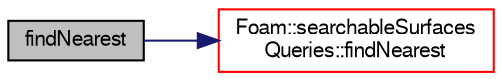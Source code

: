 digraph "findNearest"
{
  bgcolor="transparent";
  edge [fontname="FreeSans",fontsize="10",labelfontname="FreeSans",labelfontsize="10"];
  node [fontname="FreeSans",fontsize="10",shape=record];
  rankdir="LR";
  Node631 [label="findNearest",height=0.2,width=0.4,color="black", fillcolor="grey75", style="filled", fontcolor="black"];
  Node631 -> Node632 [color="midnightblue",fontsize="10",style="solid",fontname="FreeSans"];
  Node632 [label="Foam::searchableSurfaces\lQueries::findNearest",height=0.2,width=0.4,color="red",URL="$a25250.html#ad99cbc209b8f3d108207679a8105b3b3",tooltip="Find nearest. Return -1 (and a miss()) or surface and nearest. "];
}
